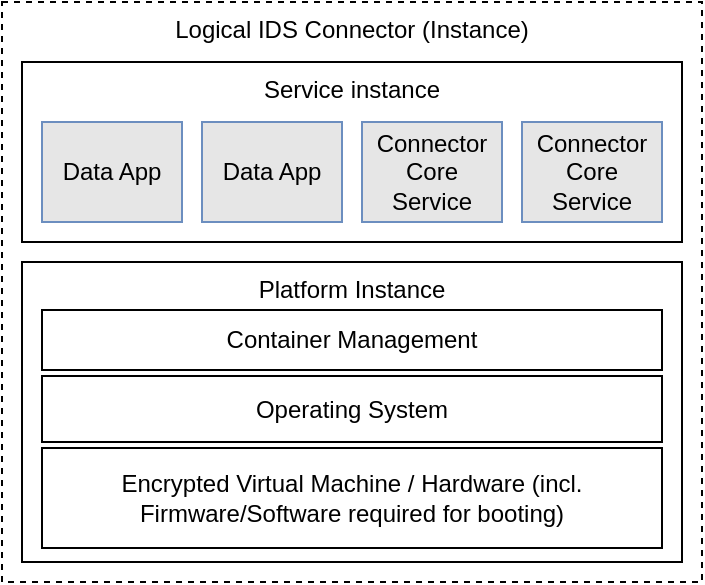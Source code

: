 <mxfile version="19.0.3" type="device"><diagram id="FOB0vDKNrFLflWHRrjKG" name="Page-1"><mxGraphModel dx="642" dy="903" grid="1" gridSize="10" guides="1" tooltips="1" connect="1" arrows="1" fold="1" page="1" pageScale="1" pageWidth="850" pageHeight="1100" math="0" shadow="0"><root><mxCell id="0"/><mxCell id="1" parent="0"/><mxCell id="shnO1oFEuk-wCGU-KVyK-5" value="Logical IDS Connector (Instance)" style="rounded=0;whiteSpace=wrap;html=1;verticalAlign=top;dashed=1;" vertex="1" parent="1"><mxGeometry x="130" y="210" width="350" height="290" as="geometry"/></mxCell><mxCell id="lUt6220NIfbFS3F9aTq2-24" value="Service instance" style="rounded=0;whiteSpace=wrap;html=1;verticalAlign=top;" parent="1" vertex="1"><mxGeometry x="140" y="240" width="330" height="90" as="geometry"/></mxCell><mxCell id="lUt6220NIfbFS3F9aTq2-23" value="Data App" style="rounded=0;whiteSpace=wrap;html=1;strokeColor=#6c8ebf;fillColor=#E6E6E6;" parent="1" vertex="1"><mxGeometry x="150" y="270" width="70" height="50" as="geometry"/></mxCell><mxCell id="shnO1oFEuk-wCGU-KVyK-2" value="Connector Core Service" style="rounded=0;whiteSpace=wrap;html=1;strokeColor=#6c8ebf;fillColor=#E6E6E6;" vertex="1" parent="1"><mxGeometry x="390" y="270" width="70" height="50" as="geometry"/></mxCell><mxCell id="lUt6220NIfbFS3F9aTq2-1" value="Platform Instance" style="rounded=0;whiteSpace=wrap;html=1;verticalAlign=top;" parent="1" vertex="1"><mxGeometry x="140" y="340" width="330" height="150" as="geometry"/></mxCell><mxCell id="lUt6220NIfbFS3F9aTq2-2" value="Connector Core Service" style="rounded=0;whiteSpace=wrap;html=1;strokeColor=#6c8ebf;fillColor=#E6E6E6;" parent="1" vertex="1"><mxGeometry x="310" y="270" width="70" height="50" as="geometry"/></mxCell><mxCell id="lUt6220NIfbFS3F9aTq2-6" value="Encrypted Virtual Machine / Hardware (incl. Firmware/Software required for booting)" style="rounded=0;whiteSpace=wrap;html=1;" parent="1" vertex="1"><mxGeometry x="150" y="433" width="310" height="50" as="geometry"/></mxCell><mxCell id="lUt6220NIfbFS3F9aTq2-7" value="Operating System" style="rounded=0;whiteSpace=wrap;html=1;" parent="1" vertex="1"><mxGeometry x="150" y="397" width="310" height="33" as="geometry"/></mxCell><mxCell id="lUt6220NIfbFS3F9aTq2-21" value="Data App" style="rounded=0;whiteSpace=wrap;html=1;strokeColor=#6c8ebf;fillColor=#E6E6E6;" parent="1" vertex="1"><mxGeometry x="230" y="270" width="70" height="50" as="geometry"/></mxCell><mxCell id="shnO1oFEuk-wCGU-KVyK-1" value="Container Management" style="rounded=0;whiteSpace=wrap;html=1;" vertex="1" parent="1"><mxGeometry x="150" y="364" width="310" height="30" as="geometry"/></mxCell></root></mxGraphModel></diagram></mxfile>